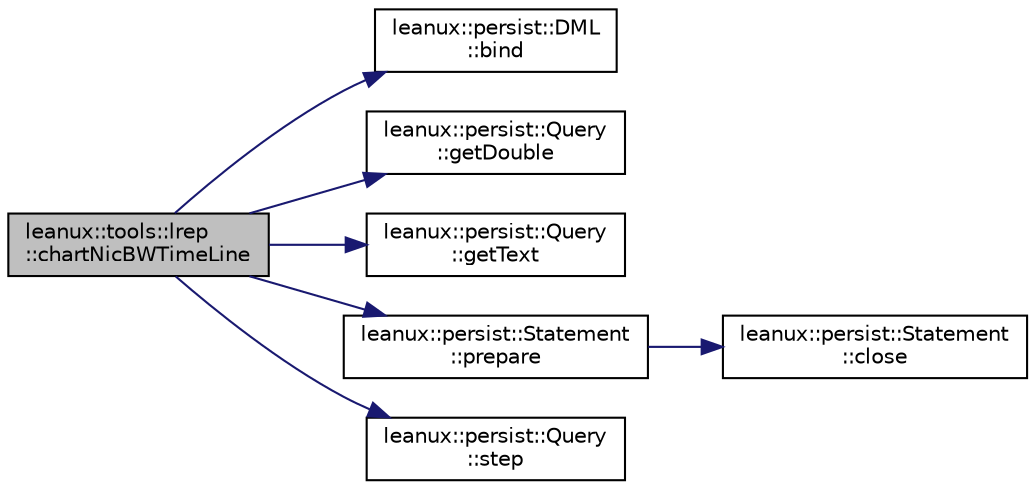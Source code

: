 digraph "leanux::tools::lrep::chartNicBWTimeLine"
{
 // LATEX_PDF_SIZE
  bgcolor="transparent";
  edge [fontname="Helvetica",fontsize="10",labelfontname="Helvetica",labelfontsize="10"];
  node [fontname="Helvetica",fontsize="10",shape=record];
  rankdir="LR";
  Node1 [label="leanux::tools::lrep\l::chartNicBWTimeLine",height=0.2,width=0.4,color="black", fillcolor="grey75", style="filled", fontcolor="black",tooltip=" "];
  Node1 -> Node2 [color="midnightblue",fontsize="10",style="solid",fontname="Helvetica"];
  Node2 [label="leanux::persist::DML\l::bind",height=0.2,width=0.4,color="black",URL="$classleanux_1_1persist_1_1DML.html#a8df01a6d880515c22106e424ed342c81",tooltip="Bind a double value to the bind at position."];
  Node1 -> Node3 [color="midnightblue",fontsize="10",style="solid",fontname="Helvetica"];
  Node3 [label="leanux::persist::Query\l::getDouble",height=0.2,width=0.4,color="black",URL="$classleanux_1_1persist_1_1Query.html#ac71ce2dce629c76434dfb541bbe55658",tooltip="Get double value from select list."];
  Node1 -> Node4 [color="midnightblue",fontsize="10",style="solid",fontname="Helvetica"];
  Node4 [label="leanux::persist::Query\l::getText",height=0.2,width=0.4,color="black",URL="$classleanux_1_1persist_1_1Query.html#a1fb83650612ff31e31805b1496fdf0fb",tooltip="Get string value from select list."];
  Node1 -> Node5 [color="midnightblue",fontsize="10",style="solid",fontname="Helvetica"];
  Node5 [label="leanux::persist::Statement\l::prepare",height=0.2,width=0.4,color="black",URL="$classleanux_1_1persist_1_1Statement.html#a1b809c1b1d0e9d24af65e439c3893d74",tooltip="Prepare a SQL statement."];
  Node5 -> Node6 [color="midnightblue",fontsize="10",style="solid",fontname="Helvetica"];
  Node6 [label="leanux::persist::Statement\l::close",height=0.2,width=0.4,color="black",URL="$classleanux_1_1persist_1_1Statement.html#a5b31fb14297ad5c1c342cfc0d8f797de",tooltip="A statement handle can be explicitly closed without deleting the Statement object itself."];
  Node1 -> Node7 [color="midnightblue",fontsize="10",style="solid",fontname="Helvetica"];
  Node7 [label="leanux::persist::Query\l::step",height=0.2,width=0.4,color="black",URL="$classleanux_1_1persist_1_1Query.html#a294e11c33a22761503c49418f5ca9815",tooltip="Step the result list, end of list returns false."];
}
